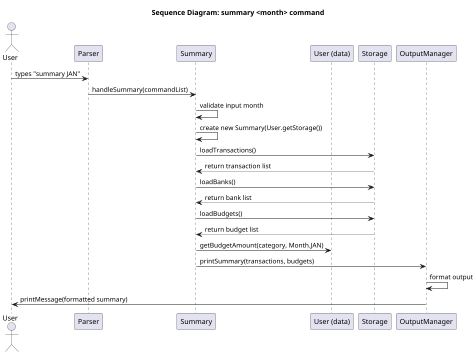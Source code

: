 @startuml
scale 0.5

title Sequence Diagram: summary <month> command

actor User
participant Parser
participant Summary
participant UserData as "User (data)"
participant Storage
participant OutputManager

User -> Parser: types "summary JAN"
Parser -> Summary: handleSummary(commandList)
Summary -> Summary: validate input month
Summary -> Summary: create new Summary(User.getStorage())
Summary -> Storage: loadTransactions()
Storage --> Summary: return transaction list
Summary -> Storage: loadBanks()
Storage --> Summary: return bank list
Summary -> Storage: loadBudgets()
Storage --> Summary: return budget list
Summary -> UserData: getBudgetAmount(category, Month.JAN)
Summary -> OutputManager: printSummary(transactions, budgets)
OutputManager -> OutputManager: format output
OutputManager -> User: printMessage(formatted summary)

@enduml
